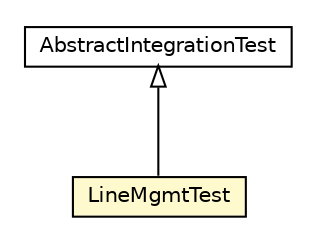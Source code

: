 #!/usr/local/bin/dot
#
# Class diagram 
# Generated by UMLGraph version R5_6_6-8-g8d7759 (http://www.umlgraph.org/)
#

digraph G {
	edge [fontname="Helvetica",fontsize=10,labelfontname="Helvetica",labelfontsize=10];
	node [fontname="Helvetica",fontsize=10,shape=plaintext];
	nodesep=0.25;
	ranksep=0.5;
	// org.dddlib.organisation.domain.LineMgmtTest
	c30618 [label=<<table title="org.dddlib.organisation.domain.LineMgmtTest" border="0" cellborder="1" cellspacing="0" cellpadding="2" port="p" bgcolor="lemonChiffon" href="./LineMgmtTest.html">
		<tr><td><table border="0" cellspacing="0" cellpadding="1">
<tr><td align="center" balign="center"> LineMgmtTest </td></tr>
		</table></td></tr>
		</table>>, URL="./LineMgmtTest.html", fontname="Helvetica", fontcolor="black", fontsize=10.0];
	// org.dddlib.organisation.domain.AbstractIntegrationTest
	c30621 [label=<<table title="org.dddlib.organisation.domain.AbstractIntegrationTest" border="0" cellborder="1" cellspacing="0" cellpadding="2" port="p" href="./AbstractIntegrationTest.html">
		<tr><td><table border="0" cellspacing="0" cellpadding="1">
<tr><td align="center" balign="center"> AbstractIntegrationTest </td></tr>
		</table></td></tr>
		</table>>, URL="./AbstractIntegrationTest.html", fontname="Helvetica", fontcolor="black", fontsize=10.0];
	//org.dddlib.organisation.domain.LineMgmtTest extends org.dddlib.organisation.domain.AbstractIntegrationTest
	c30621:p -> c30618:p [dir=back,arrowtail=empty];
}


